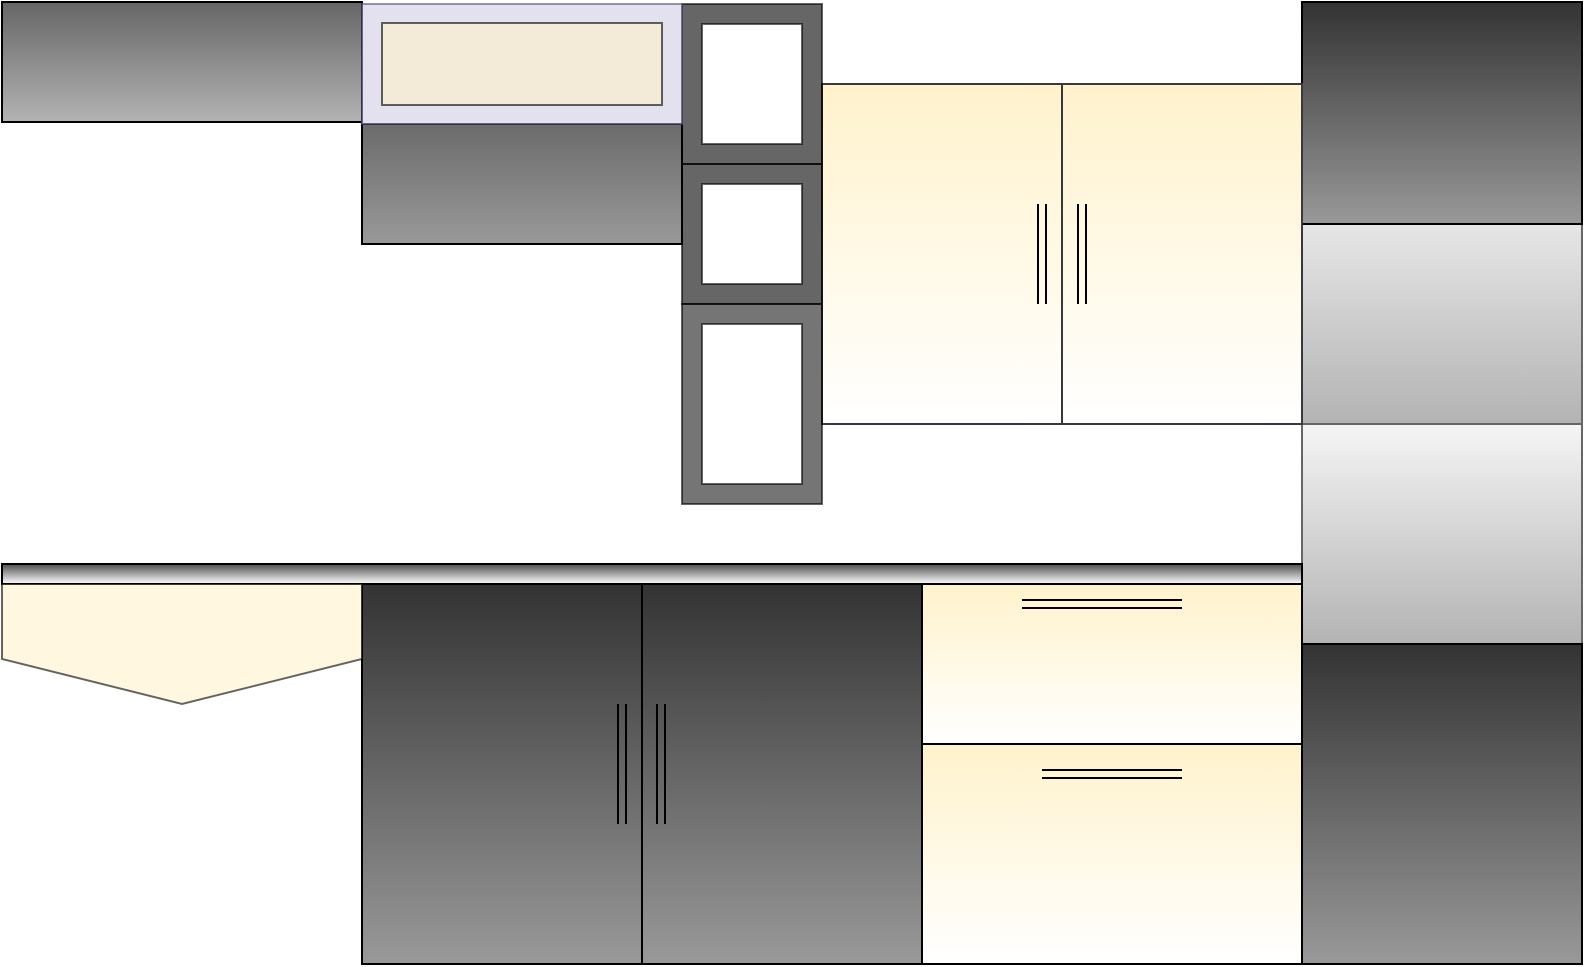 <mxfile version="10.6.5" type="github"><diagram id="SAAETISTU3rrsgVsSzsW" name="Page-1"><mxGraphModel dx="840" dy="413" grid="1" gridSize="10" guides="1" tooltips="1" connect="1" arrows="1" fold="1" page="1" pageScale="1" pageWidth="850" pageHeight="1100" math="0" shadow="0"><root><mxCell id="0"/><mxCell id="1" parent="0"/><mxCell id="Gk421jcW5KZ2kxfGysYq-2" value="" style="rounded=0;whiteSpace=wrap;html=1;fillColor=#666666;gradientColor=#B3B3B3;" parent="1" vertex="1"><mxGeometry x="40" y="39" width="180" height="60" as="geometry"/></mxCell><mxCell id="Gk421jcW5KZ2kxfGysYq-3" value="" style="rounded=0;whiteSpace=wrap;html=1;fillColor=#6B6B6B;gradientColor=#999999;" parent="1" vertex="1"><mxGeometry x="220" y="100" width="160" height="60" as="geometry"/></mxCell><mxCell id="Gk421jcW5KZ2kxfGysYq-5" value="" style="rounded=0;whiteSpace=wrap;html=1;gradientColor=#b3b3b3;fillColor=#f5f5f5;strokeColor=#666666;" parent="1" vertex="1"><mxGeometry x="690" y="250" width="140" height="110" as="geometry"/></mxCell><mxCell id="Gk421jcW5KZ2kxfGysYq-10" value="" style="rounded=0;whiteSpace=wrap;html=1;gradientColor=#b3b3b3;fillColor=#f5f5f5;strokeColor=#666666;" parent="1" vertex="1"><mxGeometry x="690" y="121" width="140" height="129" as="geometry"/></mxCell><mxCell id="Gk421jcW5KZ2kxfGysYq-11" value="" style="rounded=0;whiteSpace=wrap;html=1;fillColor=#333333;gradientColor=#999999;" parent="1" vertex="1"><mxGeometry x="690" y="39" width="140" height="111" as="geometry"/></mxCell><mxCell id="Gk421jcW5KZ2kxfGysYq-12" value="" style="rounded=0;whiteSpace=wrap;html=1;fillColor=#FFF2CC;strokeColor=#36393d;gradientColor=#ffffff;" parent="1" vertex="1"><mxGeometry x="570" y="80" width="120" height="170" as="geometry"/></mxCell><mxCell id="Gk421jcW5KZ2kxfGysYq-15" value="" style="rounded=0;whiteSpace=wrap;html=1;fillColor=#FFF2CC;strokeColor=#36393d;gradientColor=#ffffff;" parent="1" vertex="1"><mxGeometry x="450" y="80" width="120" height="170" as="geometry"/></mxCell><mxCell id="Gk421jcW5KZ2kxfGysYq-35" value="" style="shape=link;html=1;" parent="1" edge="1"><mxGeometry width="50" height="50" relative="1" as="geometry"><mxPoint x="560" y="190" as="sourcePoint"/><mxPoint x="560" y="140" as="targetPoint"/></mxGeometry></mxCell><mxCell id="Gk421jcW5KZ2kxfGysYq-37" value="" style="shape=link;html=1;" parent="1" edge="1"><mxGeometry width="50" height="50" relative="1" as="geometry"><mxPoint x="580" y="190" as="sourcePoint"/><mxPoint x="580" y="140" as="targetPoint"/></mxGeometry></mxCell><mxCell id="Gk421jcW5KZ2kxfGysYq-48" value="" style="rounded=0;whiteSpace=wrap;html=1;fillColor=#4D4D4D;gradientColor=#ffffff;" parent="1" vertex="1"><mxGeometry x="40" y="320" width="650" height="10" as="geometry"/></mxCell><mxCell id="Gk421jcW5KZ2kxfGysYq-49" value="" style="rounded=0;whiteSpace=wrap;html=1;fillColor=#333333;gradientColor=#999999;" parent="1" vertex="1"><mxGeometry x="220" y="330" width="140" height="190" as="geometry"/></mxCell><mxCell id="Gk421jcW5KZ2kxfGysYq-51" value="" style="rounded=0;whiteSpace=wrap;html=1;fillColor=#333333;gradientColor=#999999;" parent="1" vertex="1"><mxGeometry x="360" y="330" width="140" height="190" as="geometry"/></mxCell><mxCell id="Gk421jcW5KZ2kxfGysYq-52" value="" style="rounded=0;whiteSpace=wrap;html=1;fillColor=#333333;gradientColor=#999999;" parent="1" vertex="1"><mxGeometry x="690" y="360" width="140" height="160" as="geometry"/></mxCell><mxCell id="Gk421jcW5KZ2kxfGysYq-54" value="" style="rounded=0;whiteSpace=wrap;html=1;fillColor=#FFF2CC;gradientColor=#FFFFFF;" parent="1" vertex="1"><mxGeometry x="500" y="330" width="190" height="80" as="geometry"/></mxCell><mxCell id="Gk421jcW5KZ2kxfGysYq-55" value="" style="rounded=0;whiteSpace=wrap;html=1;fillColor=#FFF2CC;gradientColor=#FFFFFF;" parent="1" vertex="1"><mxGeometry x="500" y="410" width="190" height="110" as="geometry"/></mxCell><mxCell id="Gk421jcW5KZ2kxfGysYq-56" value="" style="shape=link;html=1;" parent="1" edge="1"><mxGeometry width="50" height="50" relative="1" as="geometry"><mxPoint x="560" y="425" as="sourcePoint"/><mxPoint x="630" y="425" as="targetPoint"/></mxGeometry></mxCell><mxCell id="Gk421jcW5KZ2kxfGysYq-57" value="" style="shape=link;html=1;" parent="1" edge="1"><mxGeometry width="50" height="50" relative="1" as="geometry"><mxPoint x="550" y="340" as="sourcePoint"/><mxPoint x="630" y="340" as="targetPoint"/></mxGeometry></mxCell><mxCell id="Gk421jcW5KZ2kxfGysYq-58" value="" style="shape=link;html=1;" parent="1" edge="1"><mxGeometry width="50" height="50" relative="1" as="geometry"><mxPoint x="350" y="450" as="sourcePoint"/><mxPoint x="350" y="390" as="targetPoint"/></mxGeometry></mxCell><mxCell id="Gk421jcW5KZ2kxfGysYq-59" value="" style="shape=link;html=1;" parent="1" edge="1"><mxGeometry width="50" height="50" relative="1" as="geometry"><mxPoint x="369.5" y="450" as="sourcePoint"/><mxPoint x="369.5" y="390" as="targetPoint"/></mxGeometry></mxCell><mxCell id="Gk421jcW5KZ2kxfGysYq-60" value="" style="verticalLabelPosition=bottom;verticalAlign=top;html=1;shape=mxgraph.basic.frame;dx=10;fillColor=#000000;gradientColor=none;opacity=60;" parent="1" vertex="1"><mxGeometry x="380" y="40" width="70" height="80" as="geometry"/></mxCell><mxCell id="Gk421jcW5KZ2kxfGysYq-62" value="" style="verticalLabelPosition=bottom;verticalAlign=top;html=1;shape=mxgraph.basic.frame;dx=10;fillColor=#000000;gradientColor=none;opacity=60;" parent="1" vertex="1"><mxGeometry x="380" y="120" width="70" height="70" as="geometry"/></mxCell><mxCell id="Gk421jcW5KZ2kxfGysYq-63" value="" style="verticalLabelPosition=bottom;verticalAlign=top;html=1;shape=mxgraph.basic.frame;dx=10;fillColor=#1A1A1A;gradientColor=none;opacity=60;" parent="1" vertex="1"><mxGeometry x="380" y="190" width="70" height="100" as="geometry"/></mxCell><mxCell id="Gk421jcW5KZ2kxfGysYq-70" value="" style="rounded=0;whiteSpace=wrap;html=1;fillColor=#d0cee2;opacity=60;strokeColor=#56517e;" parent="1" vertex="1"><mxGeometry x="220" y="40" width="160" height="60" as="geometry"/></mxCell><mxCell id="Gk421jcW5KZ2kxfGysYq-71" value="" style="rounded=0;whiteSpace=wrap;html=1;fillColor=#FFF2CC;gradientColor=none;opacity=60;" parent="1" vertex="1"><mxGeometry x="230" y="49.5" width="140" height="41" as="geometry"/></mxCell><mxCell id="Gk421jcW5KZ2kxfGysYq-74" value="" style="shape=offPageConnector;whiteSpace=wrap;html=1;fillColor=#FFF2CC;gradientColor=none;opacity=60;" parent="1" vertex="1"><mxGeometry x="40" y="330" width="180" height="60" as="geometry"/></mxCell></root></mxGraphModel></diagram></mxfile>
